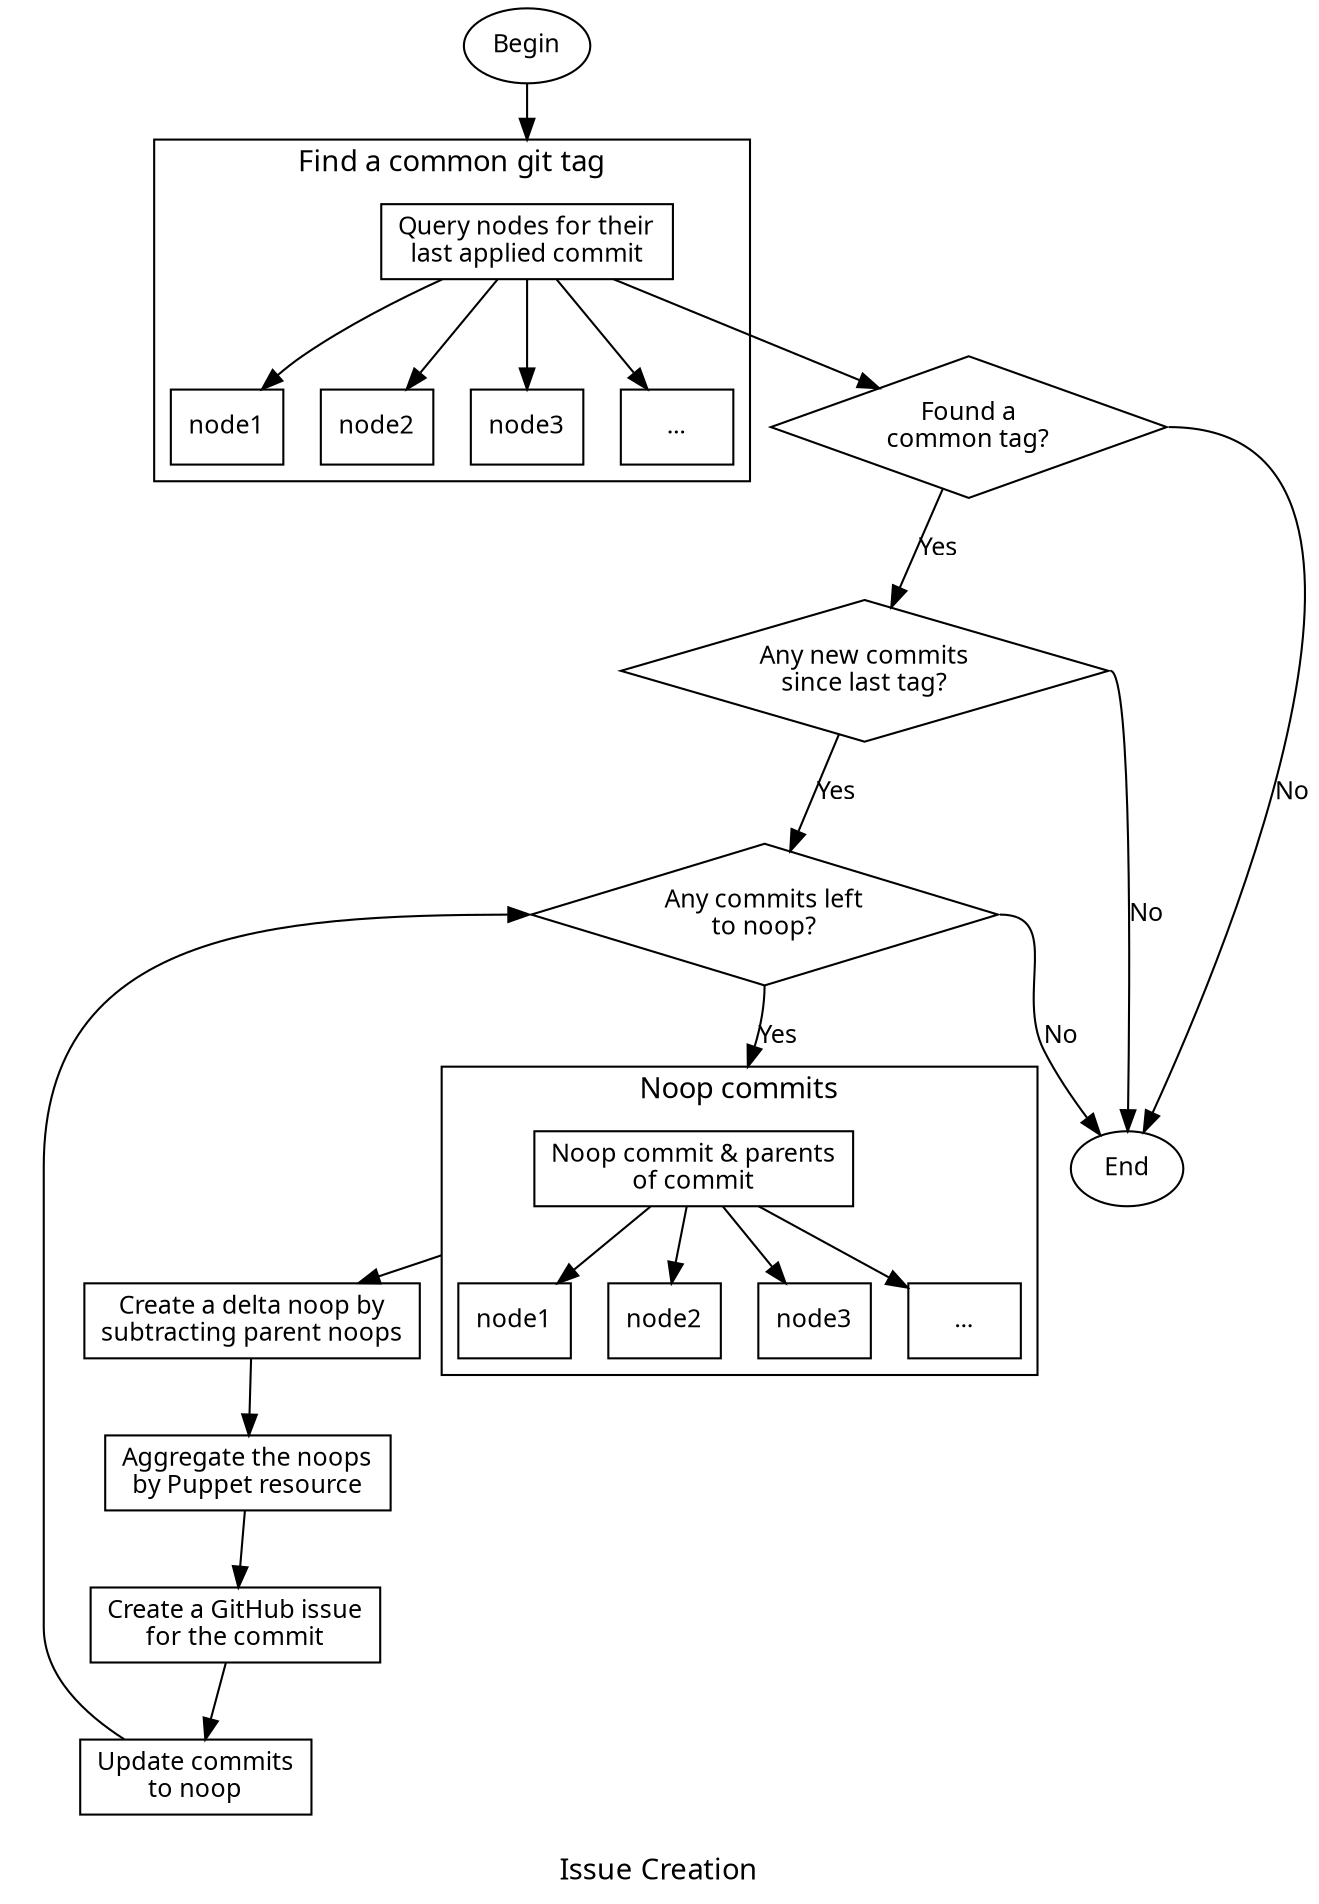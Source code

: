 digraph {
  label="Issue Creation"
  graph [fontname = "Noto Sans", fontsize=14, compound=true];
  node [fontname = "Noto Sans", fontsize=12];
  edge [fontname = "Noto Sans", fontsize=12];
  
  subgraph cluster_0 {
    label="Find a common git tag"
    find_common_tag [
      label = "Query nodes for their\nlast applied commit";
      shape = rect;
    ];
    find_common_tag_node1 [ label = "node1"; shape = rect; ];
    find_common_tag_node2 [ label = "node2"; shape = rect; ];
    find_common_tag_node3 [ label = "node3"; shape = rect; ];
    find_common_tag_node_elipsis [ label = "..."; shape = rect; ];
    find_common_tag -> find_common_tag_node1;
    find_common_tag -> find_common_tag_node2;
    find_common_tag -> find_common_tag_node3;
    find_common_tag -> find_common_tag_node_elipsis;
  }

  subgraph cluster_1 {
    penwidth=0;
    label=""
    { rank=source commits_left; }
    commits_left [
      label = "Any commits left\nto noop?";
      shape = diamond;
    ];
    loop_update [
      label = "Update commits\nto noop"
      shape = rectangle;
    ];
    create_delta_noops [
      label = "Create a delta noop by\nsubtracting parent noops";
      shape = rectangle;
    ];
    aggregate_noops [
      label = "Aggregate the noops\nby Puppet resource";
      shape = rectangle;
    ];
    create_github_issue [
      label = "Create a GitHub issue\nfor the commit";
      shape = rectangle;
    ];
    aggregate_noops -> create_github_issue;
    commits_left:s -> noop [lhead=cluster_1a label="Yes"];
    create_delta_noops -> aggregate_noops;
    create_github_issue -> loop_update;
    loop_update -> commits_left:w;
    noop -> create_delta_noops [ltail=cluster_1a];
    subgraph cluster_1a {
      label="Noop commits"
      penwidth=1;
      noop [
        label = "Noop commit & parents\nof commit";
        shape = rect;
      ];
      noop_node1 [ label = "node1"; shape = rect; ];
      noop_node2 [ label = "node2"; shape = rect; ];
      noop_node3 [ label = "node3"; shape = rect; ];
      noop_node_elipsis [ label = "..."; shape = rect; ];
      noop -> noop_node1;
      noop -> noop_node2;
      noop -> noop_node3;
      noop -> noop_node_elipsis;
    }
  }

  begin [
    label="Begin";
    shape = oval;
  ];
  found_common_tag [
    label = "Found a\ncommon tag?";
    shape = diamond;
  ];
  any_new_commits [
    label = "Any new commits\nsince last tag?";
    shape = diamond;
  ];
  end [
    label= "End";
    shape = oval;
  ];

  any_new_commits -> commits_left [label="Yes" ];
  any_new_commits:e -> end [label="No"];
  begin -> find_common_tag [lhead=cluster_0];
  commits_left:e -> end [label="No"];
  find_common_tag -> found_common_tag;
  found_common_tag -> any_new_commits [label="Yes"];
  found_common_tag:e -> end [label="No"];
}
